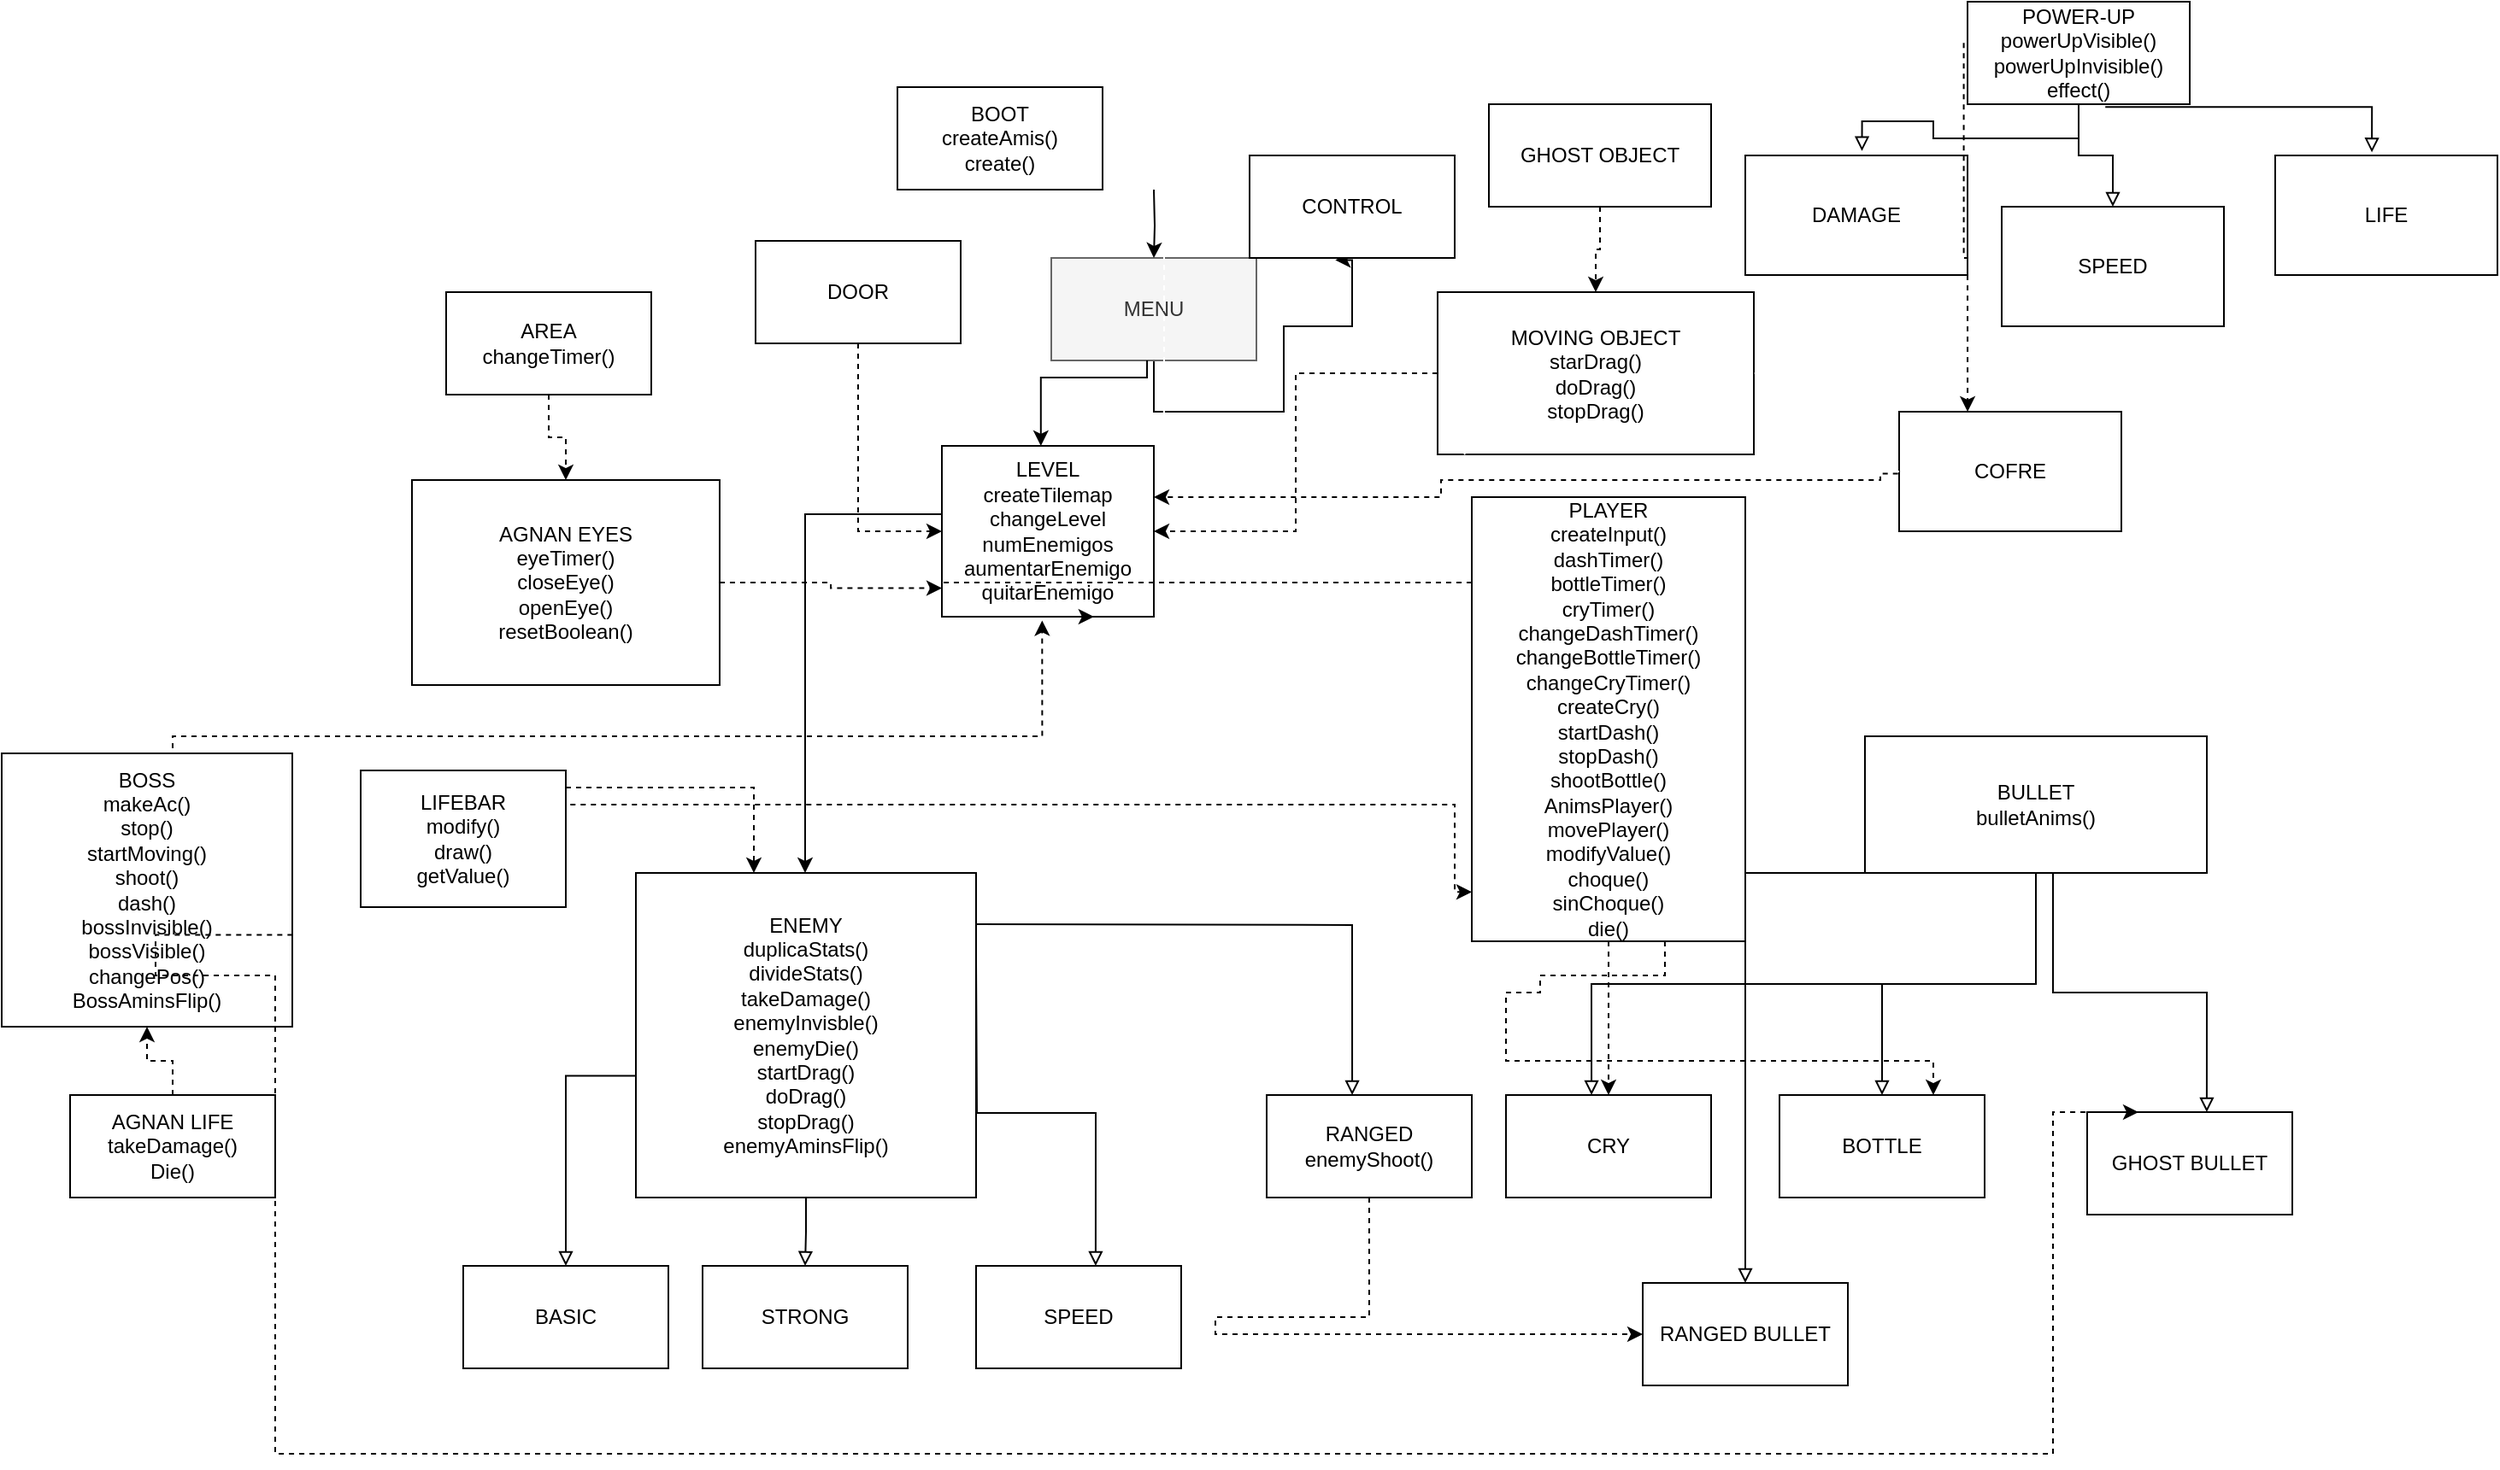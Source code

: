 <mxfile version="20.6.0" type="device"><diagram id="9_aF7nxHBvQqTQLE4CkQ" name="Página-1"><mxGraphModel dx="2903" dy="1094" grid="1" gridSize="10" guides="0" tooltips="1" connect="0" arrows="1" fold="1" page="1" pageScale="1" pageWidth="827" pageHeight="1169" math="0" shadow="0"><root><mxCell id="0"/><mxCell id="1" parent="0"/><mxCell id="qEIMSbb2mkjT99OUK4-D-3" value="&lt;span style=&quot;color: rgba(0, 0, 0, 0); font-family: monospace; font-size: 0px; text-align: start; background-color: rgb(248, 249, 250);&quot;&gt;%3CmxGraphModel%3E%3Croot%3E%3CmxCell%20id%3D%220%22%2F%3E%3CmxCell%20id%3D%221%22%20parent%3D%220%22%2F%3E%3CmxCell%20id%3D%222%22%20value%3D%22%22%20style%3D%22rounded%3D0%3BwhiteSpace%3Dwrap%3Bhtml%3D1%3B%22%20vertex%3D%221%22%20parent%3D%221%22%3E%3CmxGeometry%20x%3D%22230%22%20y%3D%22610%22%20width%3D%22100%22%20height%3D%2250%22%20as%3D%22geometry%22%2F%3E%3C%2FmxCell%3E%3C%2Froot%3E%3C%2FmxGraphModel%3E&lt;/span&gt;" style="edgeStyle=orthogonalEdgeStyle;rounded=0;orthogonalLoop=1;jettySize=auto;html=1;entryX=0.418;entryY=1.02;entryDx=0;entryDy=0;entryPerimeter=0;" parent="1" source="FAWiOm0DWoTOLpmUrxWg-1" target="FAWiOm0DWoTOLpmUrxWg-27" edge="1"><mxGeometry relative="1" as="geometry"><Array as="points"><mxPoint x="504" y="480"/><mxPoint x="580" y="480"/><mxPoint x="580" y="430"/><mxPoint x="620" y="430"/></Array><mxPoint x="610" y="430.02" as="targetPoint"/></mxGeometry></mxCell><mxCell id="FAWiOm0DWoTOLpmUrxWg-1" value="MENU" style="rounded=0;whiteSpace=wrap;html=1;fillColor=#f5f5f5;fontColor=#333333;strokeColor=#666666;" parent="1" vertex="1"><mxGeometry x="444" y="390" width="120" height="60" as="geometry"/></mxCell><mxCell id="FAWiOm0DWoTOLpmUrxWg-2" value="LEVEL&lt;br&gt;createTilemap&lt;br&gt;changeLevel&lt;br&gt;numEnemigos&lt;br&gt;aumentarEnemigo&lt;br&gt;quitarEnemigo" style="rounded=0;whiteSpace=wrap;html=1;" parent="1" vertex="1"><mxGeometry x="380" y="500" width="124" height="100" as="geometry"/></mxCell><mxCell id="FU5K1vRGuQeHVZbmHzYs-6" value="" style="edgeStyle=orthogonalEdgeStyle;rounded=0;orthogonalLoop=1;jettySize=auto;html=1;entryX=0.717;entryY=1;entryDx=0;entryDy=0;entryPerimeter=0;dashed=1;" parent="1" source="FAWiOm0DWoTOLpmUrxWg-6" target="FAWiOm0DWoTOLpmUrxWg-2" edge="1"><mxGeometry relative="1" as="geometry"><mxPoint x="600" y="570" as="targetPoint"/><Array as="points"><mxPoint x="380" y="580"/></Array></mxGeometry></mxCell><mxCell id="F8vHpRVEtXO7Jq-VUWZp-1" value="" style="edgeStyle=orthogonalEdgeStyle;rounded=0;orthogonalLoop=1;jettySize=auto;html=1;dashed=1;" parent="1" source="FAWiOm0DWoTOLpmUrxWg-6" target="FAWiOm0DWoTOLpmUrxWg-14" edge="1"><mxGeometry relative="1" as="geometry"/></mxCell><mxCell id="FAWiOm0DWoTOLpmUrxWg-6" value="PLAYER&lt;br&gt;createInput()&lt;br&gt;dashTimer()&lt;br&gt;bottleTimer()&lt;br&gt;cryTimer()&lt;br&gt;changeDashTimer()&lt;br&gt;changeBottleTimer()&lt;br&gt;changeCryTimer()&lt;br&gt;createCry()&lt;br&gt;startDash()&lt;br&gt;stopDash()&lt;br&gt;shootBottle()&lt;br&gt;AnimsPlayer()&lt;br&gt;movePlayer()&lt;br&gt;modifyValue()&lt;br&gt;choque()&lt;br&gt;sinChoque()&lt;br&gt;die()&lt;br&gt;&lt;div style=&quot;color: rgb(212, 212, 212); background-color: rgb(30, 30, 30); font-family: Consolas, &amp;quot;Courier New&amp;quot;, monospace; font-size: 14px; line-height: 19px;&quot;&gt;&lt;/div&gt;" style="rounded=0;whiteSpace=wrap;html=1;" parent="1" vertex="1"><mxGeometry x="690" y="530" width="160" height="260" as="geometry"/></mxCell><mxCell id="FU5K1vRGuQeHVZbmHzYs-31" value="" style="edgeStyle=orthogonalEdgeStyle;rounded=0;orthogonalLoop=1;jettySize=auto;html=1;entryX=0;entryY=0.833;entryDx=0;entryDy=0;entryPerimeter=0;dashed=1;" parent="1" source="FAWiOm0DWoTOLpmUrxWg-7" target="FAWiOm0DWoTOLpmUrxWg-2" edge="1"><mxGeometry relative="1" as="geometry"/></mxCell><mxCell id="FAWiOm0DWoTOLpmUrxWg-7" value="AGNAN EYES&lt;br&gt;eyeTimer()&lt;br&gt;closeEye()&lt;br&gt;openEye()&lt;br&gt;resetBoolean()" style="rounded=0;whiteSpace=wrap;html=1;" parent="1" vertex="1"><mxGeometry x="70" y="520" width="180" height="120" as="geometry"/></mxCell><mxCell id="FU5K1vRGuQeHVZbmHzYs-24" value="" style="edgeStyle=orthogonalEdgeStyle;rounded=0;orthogonalLoop=1;jettySize=auto;html=1;endArrow=block;endFill=0;" parent="1" source="FAWiOm0DWoTOLpmUrxWg-8" target="FAWiOm0DWoTOLpmUrxWg-10" edge="1"><mxGeometry relative="1" as="geometry"/></mxCell><mxCell id="FAWiOm0DWoTOLpmUrxWg-8" value="ENEMY&lt;br&gt;duplicaStats()&lt;br&gt;divideStats()&lt;br&gt;takeDamage()&lt;br&gt;enemyInvisble()&lt;br&gt;enemyDie()&lt;br&gt;startDrag()&lt;br&gt;doDrag()&lt;br&gt;stopDrag()&lt;br&gt;enemyAminsFlip()" style="rounded=0;whiteSpace=wrap;html=1;" parent="1" vertex="1"><mxGeometry x="201" y="750" width="199" height="190" as="geometry"/></mxCell><mxCell id="FAWiOm0DWoTOLpmUrxWg-9" value="BASIC" style="rounded=0;whiteSpace=wrap;html=1;" parent="1" vertex="1"><mxGeometry x="100" y="980" width="120" height="60" as="geometry"/></mxCell><mxCell id="FAWiOm0DWoTOLpmUrxWg-10" value="STRONG" style="rounded=0;whiteSpace=wrap;html=1;" parent="1" vertex="1"><mxGeometry x="240" y="980" width="120" height="60" as="geometry"/></mxCell><mxCell id="FAWiOm0DWoTOLpmUrxWg-11" value="SPEED" style="rounded=0;whiteSpace=wrap;html=1;" parent="1" vertex="1"><mxGeometry x="400" y="980" width="120" height="60" as="geometry"/></mxCell><mxCell id="FAWiOm0DWoTOLpmUrxWg-12" value="RANGED&lt;br&gt;enemyShoot()" style="rounded=0;whiteSpace=wrap;html=1;" parent="1" vertex="1"><mxGeometry x="570" y="880" width="120" height="60" as="geometry"/></mxCell><mxCell id="FU5K1vRGuQeHVZbmHzYs-15" value="" style="edgeStyle=orthogonalEdgeStyle;rounded=0;orthogonalLoop=1;jettySize=auto;html=1;endArrow=block;endFill=0;" parent="1" source="FAWiOm0DWoTOLpmUrxWg-13" target="FAWiOm0DWoTOLpmUrxWg-15" edge="1"><mxGeometry relative="1" as="geometry"/></mxCell><mxCell id="FAWiOm0DWoTOLpmUrxWg-13" value="BULLET&lt;br&gt;bulletAnims()" style="rounded=0;whiteSpace=wrap;html=1;" parent="1" vertex="1"><mxGeometry x="920" y="670" width="200" height="80" as="geometry"/></mxCell><mxCell id="FAWiOm0DWoTOLpmUrxWg-14" value="CRY" style="rounded=0;whiteSpace=wrap;html=1;" parent="1" vertex="1"><mxGeometry x="710" y="880" width="120" height="60" as="geometry"/></mxCell><mxCell id="FAWiOm0DWoTOLpmUrxWg-15" value="BOTTLE" style="rounded=0;whiteSpace=wrap;html=1;" parent="1" vertex="1"><mxGeometry x="870" y="880" width="120" height="60" as="geometry"/></mxCell><mxCell id="FAWiOm0DWoTOLpmUrxWg-16" value="RANGED BULLET" style="rounded=0;whiteSpace=wrap;html=1;" parent="1" vertex="1"><mxGeometry x="790" y="990" width="120" height="60" as="geometry"/></mxCell><mxCell id="FAWiOm0DWoTOLpmUrxWg-17" value="GHOST BULLET" style="rounded=0;whiteSpace=wrap;html=1;" parent="1" vertex="1"><mxGeometry x="1050" y="890" width="120" height="60" as="geometry"/></mxCell><mxCell id="FU5K1vRGuQeHVZbmHzYs-12" value="" style="edgeStyle=orthogonalEdgeStyle;rounded=0;orthogonalLoop=1;jettySize=auto;html=1;dashed=1;" parent="1" source="FAWiOm0DWoTOLpmUrxWg-18" target="FAWiOm0DWoTOLpmUrxWg-2" edge="1"><mxGeometry relative="1" as="geometry"/></mxCell><mxCell id="FAWiOm0DWoTOLpmUrxWg-18" value="MOVING OBJECT&lt;br&gt;starDrag()&lt;br&gt;doDrag()&lt;br&gt;stopDrag()" style="rounded=0;whiteSpace=wrap;html=1;direction=south;" parent="1" vertex="1"><mxGeometry x="670" y="410" width="185" height="95" as="geometry"/></mxCell><mxCell id="FU5K1vRGuQeHVZbmHzYs-10" value="" style="edgeStyle=orthogonalEdgeStyle;rounded=0;orthogonalLoop=1;jettySize=auto;html=1;dashed=1;" parent="1" source="FAWiOm0DWoTOLpmUrxWg-19" target="FAWiOm0DWoTOLpmUrxWg-18" edge="1"><mxGeometry relative="1" as="geometry"/></mxCell><mxCell id="FAWiOm0DWoTOLpmUrxWg-19" value="GHOST OBJECT" style="rounded=0;whiteSpace=wrap;html=1;" parent="1" vertex="1"><mxGeometry x="700" y="300" width="130" height="60" as="geometry"/></mxCell><mxCell id="FU5K1vRGuQeHVZbmHzYs-9" value="" style="edgeStyle=orthogonalEdgeStyle;rounded=0;orthogonalLoop=1;jettySize=auto;html=1;entryX=0;entryY=0.5;entryDx=0;entryDy=0;entryPerimeter=0;dashed=1;" parent="1" source="FAWiOm0DWoTOLpmUrxWg-21" target="FAWiOm0DWoTOLpmUrxWg-2" edge="1"><mxGeometry relative="1" as="geometry"/></mxCell><mxCell id="FAWiOm0DWoTOLpmUrxWg-21" value="DOOR&lt;br&gt;" style="rounded=0;whiteSpace=wrap;html=1;" parent="1" vertex="1"><mxGeometry x="271" y="380" width="120" height="60" as="geometry"/></mxCell><mxCell id="FAWiOm0DWoTOLpmUrxWg-22" value="BOSS&lt;br&gt;makeAc()&lt;br&gt;stop()&lt;br&gt;startMoving()&lt;br&gt;shoot()&lt;br&gt;dash()&lt;br&gt;bossInvisible()&lt;br&gt;bossVisible()&lt;br&gt;changePos()&lt;br&gt;BossAminsFlip()" style="rounded=0;whiteSpace=wrap;html=1;" parent="1" vertex="1"><mxGeometry x="-170" y="680" width="170" height="160" as="geometry"/></mxCell><mxCell id="FU5K1vRGuQeHVZbmHzYs-36" value="" style="edgeStyle=orthogonalEdgeStyle;rounded=0;orthogonalLoop=1;jettySize=auto;html=1;dashed=1;" parent="1" source="FAWiOm0DWoTOLpmUrxWg-23" target="FAWiOm0DWoTOLpmUrxWg-22" edge="1"><mxGeometry relative="1" as="geometry"/></mxCell><mxCell id="FAWiOm0DWoTOLpmUrxWg-23" value="AGNAN LIFE&lt;br&gt;takeDamage()&lt;br&gt;Die()" style="rounded=0;whiteSpace=wrap;html=1;" parent="1" vertex="1"><mxGeometry x="-130" y="880" width="120" height="60" as="geometry"/></mxCell><mxCell id="qEIMSbb2mkjT99OUK4-D-2" value="" style="edgeStyle=orthogonalEdgeStyle;rounded=0;orthogonalLoop=1;jettySize=auto;html=1;" parent="1" target="FAWiOm0DWoTOLpmUrxWg-1" edge="1"><mxGeometry relative="1" as="geometry"><mxPoint x="504" y="350" as="sourcePoint"/></mxGeometry></mxCell><mxCell id="FAWiOm0DWoTOLpmUrxWg-24" value="BOOT&lt;br&gt;createAmis()&lt;br&gt;create()" style="rounded=0;whiteSpace=wrap;html=1;" parent="1" vertex="1"><mxGeometry x="354" y="290" width="120" height="60" as="geometry"/></mxCell><mxCell id="FU5K1vRGuQeHVZbmHzYs-33" value="" style="edgeStyle=orthogonalEdgeStyle;rounded=0;orthogonalLoop=1;jettySize=auto;html=1;dashed=1;" parent="1" source="FAWiOm0DWoTOLpmUrxWg-25" target="FAWiOm0DWoTOLpmUrxWg-8" edge="1"><mxGeometry relative="1" as="geometry"><Array as="points"><mxPoint x="270" y="700"/></Array></mxGeometry></mxCell><mxCell id="FAWiOm0DWoTOLpmUrxWg-25" value="LIFEBAR&lt;br&gt;modify()&lt;br&gt;draw()&lt;br&gt;getValue()" style="rounded=0;whiteSpace=wrap;html=1;" parent="1" vertex="1"><mxGeometry x="40" y="690" width="120" height="80" as="geometry"/></mxCell><mxCell id="FU5K1vRGuQeHVZbmHzYs-32" value="" style="edgeStyle=orthogonalEdgeStyle;rounded=0;orthogonalLoop=1;jettySize=auto;html=1;dashed=1;" parent="1" source="FAWiOm0DWoTOLpmUrxWg-26" target="FAWiOm0DWoTOLpmUrxWg-7" edge="1"><mxGeometry relative="1" as="geometry"/></mxCell><mxCell id="FAWiOm0DWoTOLpmUrxWg-26" value="AREA&lt;br&gt;changeTimer()" style="rounded=0;whiteSpace=wrap;html=1;" parent="1" vertex="1"><mxGeometry x="90" y="410" width="120" height="60" as="geometry"/></mxCell><mxCell id="qEIMSbb2mkjT99OUK4-D-5" value="&lt;span style=&quot;color: rgba(0, 0, 0, 0); font-family: monospace; font-size: 0px; text-align: start; background-color: rgb(248, 249, 250);&quot;&gt;%3CmxGraphModel%3E%3Croot%3E%3CmxCell%20id%3D%220%22%2F%3E%3CmxCell%20id%3D%221%22%20parent%3D%220%22%2F%3E%3CmxCell%20id%3D%222%22%20value%3D%22%22%20style%3D%22rounded%3D0%3BwhiteSpace%3Dwrap%3Bhtml%3D1%3B%22%20vertex%3D%221%22%20parent%3D%221%22%3E%3CmxGeometry%20x%3D%22230%22%20y%3D%22610%22%20width%3D%22100%22%20height%3D%2250%22%20as%3D%22geometry%22%2F%3E%3C%2FmxCell%3E%3C%2Froot%3E%3C%2FmxGraphModel%3E&lt;/span&gt;" style="edgeStyle=orthogonalEdgeStyle;rounded=0;orthogonalLoop=1;jettySize=auto;html=1;entryX=0.467;entryY=0;entryDx=0;entryDy=0;entryPerimeter=0;exitX=0.467;exitY=1;exitDx=0;exitDy=0;exitPerimeter=0;" parent="1" source="FAWiOm0DWoTOLpmUrxWg-1" target="FAWiOm0DWoTOLpmUrxWg-2" edge="1"><mxGeometry relative="1" as="geometry"><mxPoint x="500" y="480" as="sourcePoint"/><mxPoint x="618.64" y="520.36" as="targetPoint"/><Array as="points"><mxPoint x="500" y="460"/><mxPoint x="438" y="460"/></Array></mxGeometry></mxCell><mxCell id="FU5K1vRGuQeHVZbmHzYs-16" value="" style="edgeStyle=orthogonalEdgeStyle;rounded=0;orthogonalLoop=1;jettySize=auto;html=1;entryX=0.417;entryY=0;entryDx=0;entryDy=0;entryPerimeter=0;exitX=0.5;exitY=1;exitDx=0;exitDy=0;exitPerimeter=0;endArrow=block;endFill=0;" parent="1" source="FAWiOm0DWoTOLpmUrxWg-13" target="FAWiOm0DWoTOLpmUrxWg-14" edge="1"><mxGeometry relative="1" as="geometry"><mxPoint x="850" y="790" as="sourcePoint"/><mxPoint x="940" y="890.0" as="targetPoint"/></mxGeometry></mxCell><mxCell id="FU5K1vRGuQeHVZbmHzYs-17" value="" style="edgeStyle=orthogonalEdgeStyle;rounded=0;orthogonalLoop=1;jettySize=auto;html=1;entryX=0.583;entryY=0;entryDx=0;entryDy=0;entryPerimeter=0;exitX=0.55;exitY=1;exitDx=0;exitDy=0;exitPerimeter=0;endArrow=block;endFill=0;" parent="1" source="FAWiOm0DWoTOLpmUrxWg-13" target="FAWiOm0DWoTOLpmUrxWg-17" edge="1"><mxGeometry relative="1" as="geometry"><mxPoint x="860" y="800" as="sourcePoint"/><mxPoint x="950" y="900.0" as="targetPoint"/></mxGeometry></mxCell><mxCell id="FU5K1vRGuQeHVZbmHzYs-20" value="" style="edgeStyle=orthogonalEdgeStyle;rounded=0;orthogonalLoop=1;jettySize=auto;html=1;entryX=0.5;entryY=0;entryDx=0;entryDy=0;entryPerimeter=0;exitX=0.65;exitY=1;exitDx=0;exitDy=0;exitPerimeter=0;endArrow=block;endFill=0;" parent="1" source="FAWiOm0DWoTOLpmUrxWg-13" target="FAWiOm0DWoTOLpmUrxWg-16" edge="1"><mxGeometry relative="1" as="geometry"><mxPoint x="840" y="790" as="sourcePoint"/><mxPoint x="970" y="920.0" as="targetPoint"/><Array as="points"><mxPoint x="850" y="780"/><mxPoint x="850" y="980"/></Array></mxGeometry></mxCell><mxCell id="FU5K1vRGuQeHVZbmHzYs-23" value="" style="edgeStyle=orthogonalEdgeStyle;rounded=0;orthogonalLoop=1;jettySize=auto;html=1;entryX=0.5;entryY=0;entryDx=0;entryDy=0;entryPerimeter=0;exitX=0;exitY=0.667;exitDx=0;exitDy=0;exitPerimeter=0;" parent="1" source="FAWiOm0DWoTOLpmUrxWg-2" target="FAWiOm0DWoTOLpmUrxWg-8" edge="1"><mxGeometry relative="1" as="geometry"><mxPoint x="210" y="640" as="sourcePoint"/><mxPoint x="300" y="740.0" as="targetPoint"/><Array as="points"><mxPoint x="300" y="540"/><mxPoint x="300" y="750"/></Array></mxGeometry></mxCell><mxCell id="FU5K1vRGuQeHVZbmHzYs-28" value="" style="edgeStyle=orthogonalEdgeStyle;rounded=0;orthogonalLoop=1;jettySize=auto;html=1;entryX=0.583;entryY=0;entryDx=0;entryDy=0;entryPerimeter=0;endArrow=block;endFill=0;" parent="1" target="FAWiOm0DWoTOLpmUrxWg-11" edge="1"><mxGeometry relative="1" as="geometry"><mxPoint x="400" y="800" as="sourcePoint"/><mxPoint x="310" y="900" as="targetPoint"/></mxGeometry></mxCell><mxCell id="FU5K1vRGuQeHVZbmHzYs-29" value="" style="edgeStyle=orthogonalEdgeStyle;rounded=0;orthogonalLoop=1;jettySize=auto;html=1;entryX=0.5;entryY=0;entryDx=0;entryDy=0;entryPerimeter=0;exitX=0;exitY=0.625;exitDx=0;exitDy=0;exitPerimeter=0;endArrow=block;endFill=0;" parent="1" source="FAWiOm0DWoTOLpmUrxWg-8" target="FAWiOm0DWoTOLpmUrxWg-9" edge="1"><mxGeometry relative="1" as="geometry"><mxPoint x="320" y="850.0" as="sourcePoint"/><mxPoint x="320" y="910.0" as="targetPoint"/></mxGeometry></mxCell><mxCell id="FU5K1vRGuQeHVZbmHzYs-30" value="" style="edgeStyle=orthogonalEdgeStyle;rounded=0;orthogonalLoop=1;jettySize=auto;html=1;entryX=0.417;entryY=0;entryDx=0;entryDy=0;entryPerimeter=0;endArrow=block;endFill=0;" parent="1" target="FAWiOm0DWoTOLpmUrxWg-12" edge="1"><mxGeometry relative="1" as="geometry"><mxPoint x="400" y="780" as="sourcePoint"/><mxPoint x="330" y="920.0" as="targetPoint"/></mxGeometry></mxCell><mxCell id="FU5K1vRGuQeHVZbmHzYs-34" value="" style="edgeStyle=orthogonalEdgeStyle;rounded=0;orthogonalLoop=1;jettySize=auto;html=1;exitX=1;exitY=0.667;exitDx=0;exitDy=0;exitPerimeter=0;entryX=0;entryY=0.889;entryDx=0;entryDy=0;entryPerimeter=0;dashed=1;" parent="1" source="FAWiOm0DWoTOLpmUrxWg-25" target="FAWiOm0DWoTOLpmUrxWg-6" edge="1"><mxGeometry relative="1" as="geometry"><mxPoint x="80" y="710.0" as="sourcePoint"/><mxPoint x="190" y="760" as="targetPoint"/><Array as="points"><mxPoint x="680" y="710"/></Array></mxGeometry></mxCell><mxCell id="FU5K1vRGuQeHVZbmHzYs-35" value="" style="edgeStyle=orthogonalEdgeStyle;rounded=0;orthogonalLoop=1;jettySize=auto;html=1;entryX=0;entryY=0.5;entryDx=0;entryDy=0;entryPerimeter=0;exitX=0.5;exitY=1;exitDx=0;exitDy=0;exitPerimeter=0;dashed=1;" parent="1" source="FAWiOm0DWoTOLpmUrxWg-12" target="FAWiOm0DWoTOLpmUrxWg-16" edge="1"><mxGeometry relative="1" as="geometry"><mxPoint x="540" y="980.0" as="sourcePoint"/><mxPoint x="650" y="1030" as="targetPoint"/><Array as="points"><mxPoint x="540" y="1010"/></Array></mxGeometry></mxCell><mxCell id="FU5K1vRGuQeHVZbmHzYs-37" value="" style="edgeStyle=orthogonalEdgeStyle;rounded=0;orthogonalLoop=1;jettySize=auto;html=1;entryX=0.25;entryY=0;entryDx=0;entryDy=0;entryPerimeter=0;dashed=1;exitX=1.001;exitY=0.664;exitDx=0;exitDy=0;exitPerimeter=0;" parent="1" source="FAWiOm0DWoTOLpmUrxWg-22" target="FAWiOm0DWoTOLpmUrxWg-17" edge="1"><mxGeometry relative="1" as="geometry"><mxPoint x="-80" y="790" as="sourcePoint"/><mxPoint x="90" y="910.0" as="targetPoint"/><Array as="points"><mxPoint x="-80" y="786"/><mxPoint x="-80" y="810"/><mxPoint x="-10" y="810"/><mxPoint x="-10" y="1090"/><mxPoint x="1030" y="1090"/></Array></mxGeometry></mxCell><mxCell id="FU5K1vRGuQeHVZbmHzYs-40" value="" style="edgeStyle=orthogonalEdgeStyle;rounded=0;orthogonalLoop=1;jettySize=auto;html=1;entryX=0.473;entryY=1.022;entryDx=0;entryDy=0;entryPerimeter=0;exitX=0.5;exitY=0;exitDx=0;exitDy=0;exitPerimeter=0;dashed=1;" parent="1" source="FAWiOm0DWoTOLpmUrxWg-22" target="FAWiOm0DWoTOLpmUrxWg-2" edge="1"><mxGeometry relative="1" as="geometry"><mxPoint x="220" y="820.0" as="sourcePoint"/><mxPoint x="620" y="680" as="targetPoint"/><Array as="points"><mxPoint x="-70" y="680"/><mxPoint x="-70" y="670"/><mxPoint x="439" y="670"/></Array></mxGeometry></mxCell><mxCell id="FU5K1vRGuQeHVZbmHzYs-41" value="" style="edgeStyle=orthogonalEdgeStyle;rounded=0;orthogonalLoop=1;jettySize=auto;html=1;entryX=0.75;entryY=0;entryDx=0;entryDy=0;entryPerimeter=0;exitX=0.706;exitY=1;exitDx=0;exitDy=0;exitPerimeter=0;dashed=1;" parent="1" source="FAWiOm0DWoTOLpmUrxWg-6" target="FAWiOm0DWoTOLpmUrxWg-15" edge="1"><mxGeometry relative="1" as="geometry"><mxPoint x="730" y="650" as="sourcePoint"/><mxPoint x="720" y="930.0" as="targetPoint"/><Array as="points"><mxPoint x="730" y="810"/><mxPoint x="730" y="820"/><mxPoint x="710" y="820"/><mxPoint x="710" y="860"/><mxPoint x="960" y="860"/></Array></mxGeometry></mxCell><mxCell id="fhKwno7GGLbmFYeDaJMb-10" value="" style="edgeStyle=orthogonalEdgeStyle;rounded=0;orthogonalLoop=1;jettySize=auto;html=1;dashed=1;strokeColor=#FFFFFF;endArrow=classic;endFill=1;entryX=1.048;entryY=0.3;entryDx=0;entryDy=0;entryPerimeter=0;startArrow=none;" edge="1" parent="1" source="FAWiOm0DWoTOLpmUrxWg-27" target="FAWiOm0DWoTOLpmUrxWg-2"><mxGeometry relative="1" as="geometry"/></mxCell><mxCell id="fhKwno7GGLbmFYeDaJMb-11" value="" style="edgeStyle=orthogonalEdgeStyle;rounded=0;orthogonalLoop=1;jettySize=auto;html=1;dashed=1;strokeColor=#FFFFFF;endArrow=classic;endFill=1;" edge="1" parent="1" source="fhKwno7GGLbmFYeDaJMb-1" target="FAWiOm0DWoTOLpmUrxWg-18"><mxGeometry relative="1" as="geometry"/></mxCell><mxCell id="fhKwno7GGLbmFYeDaJMb-1" value="COFRE&lt;br&gt;" style="rounded=0;whiteSpace=wrap;html=1;direction=south;" vertex="1" parent="1"><mxGeometry x="940" y="480" width="130" height="70" as="geometry"/></mxCell><mxCell id="fhKwno7GGLbmFYeDaJMb-6" value="" style="edgeStyle=orthogonalEdgeStyle;rounded=0;orthogonalLoop=1;jettySize=auto;html=1;endArrow=block;endFill=0;" edge="1" parent="1" source="fhKwno7GGLbmFYeDaJMb-2" target="fhKwno7GGLbmFYeDaJMb-4"><mxGeometry relative="1" as="geometry"/></mxCell><mxCell id="fhKwno7GGLbmFYeDaJMb-2" value="POWER-UP&lt;br&gt;powerUpVisible()&lt;br&gt;powerUpInvisible()&lt;br&gt;effect()" style="rounded=0;whiteSpace=wrap;html=1;direction=south;" vertex="1" parent="1"><mxGeometry x="980" y="240" width="130" height="60" as="geometry"/></mxCell><mxCell id="fhKwno7GGLbmFYeDaJMb-3" value="LIFE" style="rounded=0;whiteSpace=wrap;html=1;direction=south;" vertex="1" parent="1"><mxGeometry x="1160" y="330" width="130" height="70" as="geometry"/></mxCell><mxCell id="fhKwno7GGLbmFYeDaJMb-4" value="SPEED" style="rounded=0;whiteSpace=wrap;html=1;direction=south;" vertex="1" parent="1"><mxGeometry x="1000" y="360" width="130" height="70" as="geometry"/></mxCell><mxCell id="fhKwno7GGLbmFYeDaJMb-5" value="DAMAGE" style="rounded=0;whiteSpace=wrap;html=1;direction=south;" vertex="1" parent="1"><mxGeometry x="850" y="330" width="130" height="70" as="geometry"/></mxCell><mxCell id="fhKwno7GGLbmFYeDaJMb-7" value="" style="edgeStyle=orthogonalEdgeStyle;rounded=0;orthogonalLoop=1;jettySize=auto;html=1;entryX=-0.037;entryY=0.475;entryDx=0;entryDy=0;entryPerimeter=0;exitX=1.043;exitY=0.5;exitDx=0;exitDy=0;exitPerimeter=0;endArrow=block;endFill=0;" edge="1" parent="1" source="fhKwno7GGLbmFYeDaJMb-2" target="fhKwno7GGLbmFYeDaJMb-5"><mxGeometry relative="1" as="geometry"><mxPoint x="1085" y="310" as="sourcePoint"/><mxPoint x="1075" y="370" as="targetPoint"/></mxGeometry></mxCell><mxCell id="fhKwno7GGLbmFYeDaJMb-8" value="" style="edgeStyle=orthogonalEdgeStyle;rounded=0;orthogonalLoop=1;jettySize=auto;html=1;entryX=-0.026;entryY=0.565;entryDx=0;entryDy=0;entryPerimeter=0;endArrow=block;endFill=0;exitX=1.027;exitY=0.38;exitDx=0;exitDy=0;exitPerimeter=0;" edge="1" parent="1" source="fhKwno7GGLbmFYeDaJMb-2" target="fhKwno7GGLbmFYeDaJMb-3"><mxGeometry relative="1" as="geometry"><mxPoint x="1070" y="300" as="sourcePoint"/><mxPoint x="1085" y="380" as="targetPoint"/></mxGeometry></mxCell><mxCell id="fhKwno7GGLbmFYeDaJMb-9" value="" style="edgeStyle=orthogonalEdgeStyle;rounded=0;orthogonalLoop=1;jettySize=auto;html=1;exitX=0.403;exitY=1.017;exitDx=0;exitDy=0;exitPerimeter=0;entryX=0;entryY=0.692;entryDx=0;entryDy=0;entryPerimeter=0;dashed=1;" edge="1" parent="1" source="fhKwno7GGLbmFYeDaJMb-2" target="fhKwno7GGLbmFYeDaJMb-1"><mxGeometry relative="1" as="geometry"><mxPoint x="1165" y="320" as="sourcePoint"/><mxPoint x="1155" y="380" as="targetPoint"/></mxGeometry></mxCell><mxCell id="fhKwno7GGLbmFYeDaJMb-12" value="" style="edgeStyle=orthogonalEdgeStyle;rounded=0;orthogonalLoop=1;jettySize=auto;html=1;exitX=0.517;exitY=1.005;exitDx=0;exitDy=0;exitPerimeter=0;dashed=1;" edge="1" parent="1" source="fhKwno7GGLbmFYeDaJMb-1" target="FAWiOm0DWoTOLpmUrxWg-2"><mxGeometry relative="1" as="geometry"><mxPoint x="1077.79" y="264.18" as="sourcePoint"/><mxPoint x="980.04" y="500" as="targetPoint"/><Array as="points"><mxPoint x="929" y="520"/><mxPoint x="672" y="520"/><mxPoint x="672" y="530"/></Array></mxGeometry></mxCell><mxCell id="FAWiOm0DWoTOLpmUrxWg-27" value="CONTROL" style="rounded=0;whiteSpace=wrap;html=1;" parent="1" vertex="1"><mxGeometry x="560" y="330" width="120" height="60" as="geometry"/></mxCell><mxCell id="fhKwno7GGLbmFYeDaJMb-13" value="" style="edgeStyle=orthogonalEdgeStyle;rounded=0;orthogonalLoop=1;jettySize=auto;html=1;dashed=1;strokeColor=#FFFFFF;endArrow=none;endFill=1;entryX=1.048;entryY=0.3;entryDx=0;entryDy=0;entryPerimeter=0;" edge="1" parent="1" source="fhKwno7GGLbmFYeDaJMb-1" target="FAWiOm0DWoTOLpmUrxWg-27"><mxGeometry relative="1" as="geometry"><mxPoint x="940" y="515" as="sourcePoint"/><mxPoint x="509.952" y="510" as="targetPoint"/></mxGeometry></mxCell></root></mxGraphModel></diagram></mxfile>